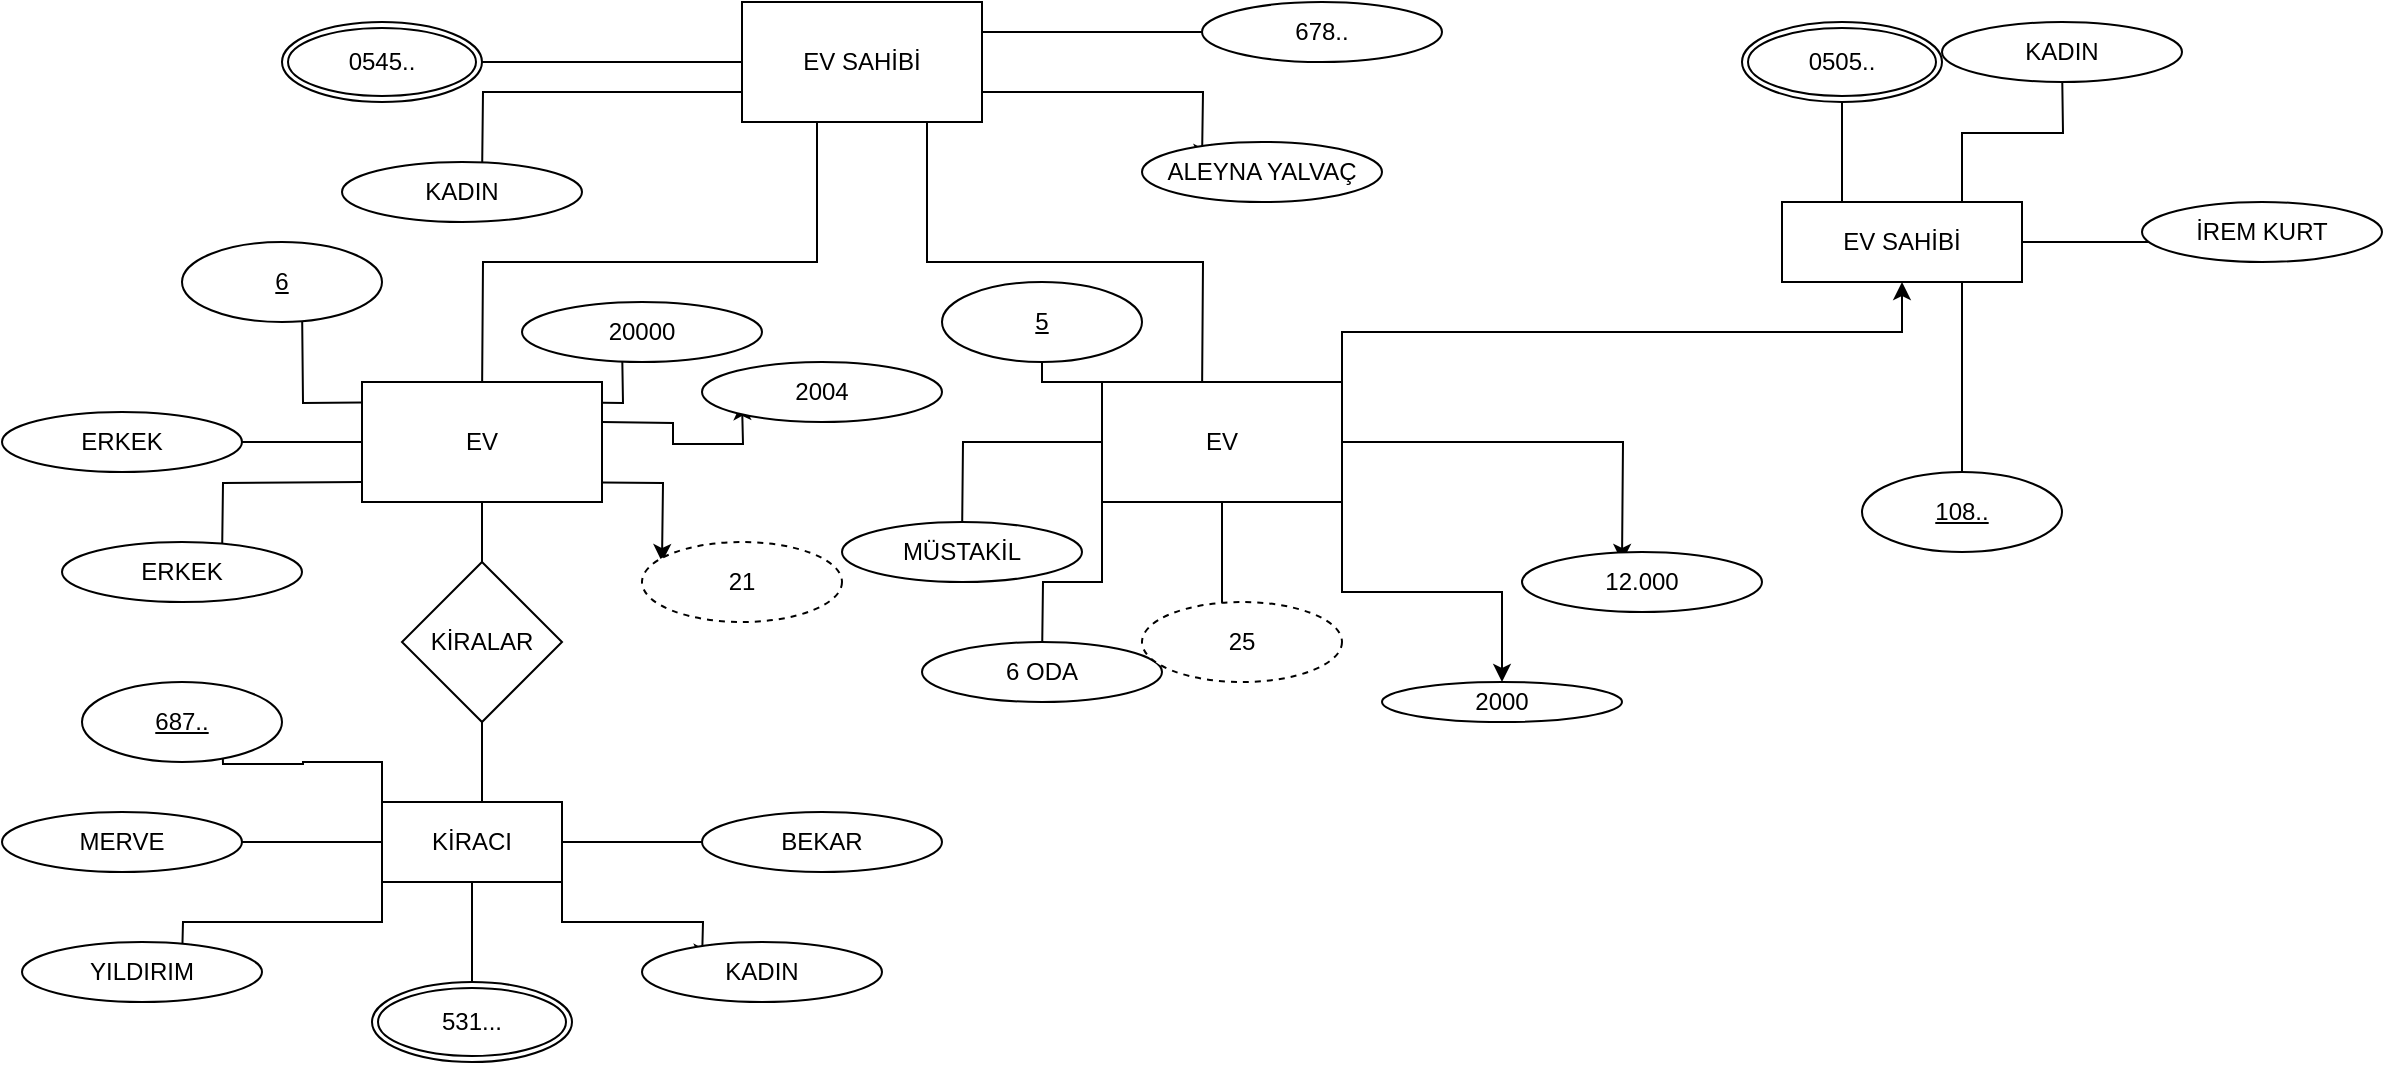 <mxfile version="26.0.16">
  <diagram name="Sayfa -1" id="Gp7RDeLyhNuR3rJvONlW">
    <mxGraphModel dx="1480" dy="866" grid="1" gridSize="10" guides="1" tooltips="1" connect="1" arrows="1" fold="1" page="1" pageScale="1" pageWidth="1654" pageHeight="2336" math="0" shadow="0">
      <root>
        <mxCell id="0" />
        <mxCell id="1" parent="0" />
        <mxCell id="mB4FfGLFIN_u0zXdimQZ-2" style="edgeStyle=orthogonalEdgeStyle;rounded=0;orthogonalLoop=1;jettySize=auto;html=1;" edge="1" parent="1" source="mB4FfGLFIN_u0zXdimQZ-1">
          <mxGeometry relative="1" as="geometry">
            <mxPoint x="310" y="60" as="targetPoint" />
          </mxGeometry>
        </mxCell>
        <mxCell id="mB4FfGLFIN_u0zXdimQZ-3" style="edgeStyle=orthogonalEdgeStyle;rounded=0;orthogonalLoop=1;jettySize=auto;html=1;exitX=0;exitY=0.75;exitDx=0;exitDy=0;" edge="1" parent="1" source="mB4FfGLFIN_u0zXdimQZ-1">
          <mxGeometry relative="1" as="geometry">
            <mxPoint x="320" y="120" as="targetPoint" />
          </mxGeometry>
        </mxCell>
        <mxCell id="mB4FfGLFIN_u0zXdimQZ-4" style="edgeStyle=orthogonalEdgeStyle;rounded=0;orthogonalLoop=1;jettySize=auto;html=1;exitX=1;exitY=0.25;exitDx=0;exitDy=0;" edge="1" parent="1" source="mB4FfGLFIN_u0zXdimQZ-1">
          <mxGeometry relative="1" as="geometry">
            <mxPoint x="700" y="45" as="targetPoint" />
          </mxGeometry>
        </mxCell>
        <mxCell id="mB4FfGLFIN_u0zXdimQZ-5" style="edgeStyle=orthogonalEdgeStyle;rounded=0;orthogonalLoop=1;jettySize=auto;html=1;exitX=1;exitY=0.75;exitDx=0;exitDy=0;" edge="1" parent="1" source="mB4FfGLFIN_u0zXdimQZ-1">
          <mxGeometry relative="1" as="geometry">
            <mxPoint x="680" y="110" as="targetPoint" />
          </mxGeometry>
        </mxCell>
        <mxCell id="mB4FfGLFIN_u0zXdimQZ-12" style="edgeStyle=orthogonalEdgeStyle;rounded=0;orthogonalLoop=1;jettySize=auto;html=1;exitX=0.25;exitY=1;exitDx=0;exitDy=0;" edge="1" parent="1" source="mB4FfGLFIN_u0zXdimQZ-1">
          <mxGeometry relative="1" as="geometry">
            <mxPoint x="320" y="230" as="targetPoint" />
          </mxGeometry>
        </mxCell>
        <mxCell id="mB4FfGLFIN_u0zXdimQZ-13" style="edgeStyle=orthogonalEdgeStyle;rounded=0;orthogonalLoop=1;jettySize=auto;html=1;exitX=0.75;exitY=1;exitDx=0;exitDy=0;" edge="1" parent="1" source="mB4FfGLFIN_u0zXdimQZ-1">
          <mxGeometry relative="1" as="geometry">
            <mxPoint x="680" y="230" as="targetPoint" />
          </mxGeometry>
        </mxCell>
        <mxCell id="mB4FfGLFIN_u0zXdimQZ-1" value="" style="rounded=1;whiteSpace=wrap;html=1;" vertex="1" parent="1">
          <mxGeometry x="460" y="30" width="110" height="60" as="geometry" />
        </mxCell>
        <mxCell id="mB4FfGLFIN_u0zXdimQZ-8" value="0545.." style="ellipse;shape=doubleEllipse;margin=3;whiteSpace=wrap;html=1;align=center;" vertex="1" parent="1">
          <mxGeometry x="220" y="40" width="100" height="40" as="geometry" />
        </mxCell>
        <mxCell id="mB4FfGLFIN_u0zXdimQZ-9" value="KADIN" style="ellipse;whiteSpace=wrap;html=1;" vertex="1" parent="1">
          <mxGeometry x="250" y="110" width="120" height="30" as="geometry" />
        </mxCell>
        <mxCell id="mB4FfGLFIN_u0zXdimQZ-10" value="678.." style="ellipse;whiteSpace=wrap;html=1;" vertex="1" parent="1">
          <mxGeometry x="680" y="30" width="120" height="30" as="geometry" />
        </mxCell>
        <mxCell id="mB4FfGLFIN_u0zXdimQZ-11" value="ALEYNA YALVAÇ" style="ellipse;whiteSpace=wrap;html=1;" vertex="1" parent="1">
          <mxGeometry x="650" y="100" width="120" height="30" as="geometry" />
        </mxCell>
        <mxCell id="mB4FfGLFIN_u0zXdimQZ-17" style="edgeStyle=orthogonalEdgeStyle;rounded=0;orthogonalLoop=1;jettySize=auto;html=1;exitX=0.25;exitY=0;exitDx=0;exitDy=0;" edge="1" parent="1">
          <mxGeometry relative="1" as="geometry">
            <mxPoint x="230" y="180" as="targetPoint" />
            <mxPoint x="290" y="230" as="sourcePoint" />
          </mxGeometry>
        </mxCell>
        <mxCell id="mB4FfGLFIN_u0zXdimQZ-18" style="edgeStyle=orthogonalEdgeStyle;rounded=0;orthogonalLoop=1;jettySize=auto;html=1;" edge="1" parent="1">
          <mxGeometry relative="1" as="geometry">
            <mxPoint x="180" y="250" as="targetPoint" />
            <mxPoint x="260" y="250" as="sourcePoint" />
          </mxGeometry>
        </mxCell>
        <mxCell id="mB4FfGLFIN_u0zXdimQZ-19" style="edgeStyle=orthogonalEdgeStyle;rounded=0;orthogonalLoop=1;jettySize=auto;html=1;exitX=0;exitY=1;exitDx=0;exitDy=0;" edge="1" parent="1">
          <mxGeometry relative="1" as="geometry">
            <mxPoint x="190" y="310" as="targetPoint" />
            <mxPoint x="260" y="270" as="sourcePoint" />
          </mxGeometry>
        </mxCell>
        <mxCell id="mB4FfGLFIN_u0zXdimQZ-20" style="edgeStyle=orthogonalEdgeStyle;rounded=0;orthogonalLoop=1;jettySize=auto;html=1;exitX=0.5;exitY=1;exitDx=0;exitDy=0;" edge="1" parent="1">
          <mxGeometry relative="1" as="geometry">
            <mxPoint x="320" y="440" as="targetPoint" />
            <mxPoint x="320" y="270" as="sourcePoint" />
          </mxGeometry>
        </mxCell>
        <mxCell id="mB4FfGLFIN_u0zXdimQZ-21" style="edgeStyle=orthogonalEdgeStyle;rounded=0;orthogonalLoop=1;jettySize=auto;html=1;exitX=0.75;exitY=1;exitDx=0;exitDy=0;" edge="1" parent="1">
          <mxGeometry relative="1" as="geometry">
            <mxPoint x="410" y="310" as="targetPoint" />
            <mxPoint x="350" y="270" as="sourcePoint" />
          </mxGeometry>
        </mxCell>
        <mxCell id="mB4FfGLFIN_u0zXdimQZ-23" style="edgeStyle=orthogonalEdgeStyle;rounded=0;orthogonalLoop=1;jettySize=auto;html=1;exitX=1;exitY=0.25;exitDx=0;exitDy=0;" edge="1" parent="1">
          <mxGeometry relative="1" as="geometry">
            <mxPoint x="450" y="230" as="targetPoint" />
            <mxPoint x="380" y="240" as="sourcePoint" />
          </mxGeometry>
        </mxCell>
        <mxCell id="mB4FfGLFIN_u0zXdimQZ-24" style="edgeStyle=orthogonalEdgeStyle;rounded=0;orthogonalLoop=1;jettySize=auto;html=1;exitX=0.75;exitY=0;exitDx=0;exitDy=0;" edge="1" parent="1">
          <mxGeometry relative="1" as="geometry">
            <mxPoint x="390" y="200" as="targetPoint" />
            <mxPoint x="350" y="230" as="sourcePoint" />
          </mxGeometry>
        </mxCell>
        <mxCell id="mB4FfGLFIN_u0zXdimQZ-16" value="EV" style="rounded=1;whiteSpace=wrap;html=1;" vertex="1" parent="1">
          <mxGeometry x="630" y="220" width="120" height="40" as="geometry" />
        </mxCell>
        <mxCell id="mB4FfGLFIN_u0zXdimQZ-26" value="ERKEK" style="ellipse;whiteSpace=wrap;html=1;" vertex="1" parent="1">
          <mxGeometry x="80" y="235" width="120" height="30" as="geometry" />
        </mxCell>
        <mxCell id="mB4FfGLFIN_u0zXdimQZ-27" value="ERKEK" style="ellipse;whiteSpace=wrap;html=1;" vertex="1" parent="1">
          <mxGeometry x="110" y="300" width="120" height="30" as="geometry" />
        </mxCell>
        <mxCell id="mB4FfGLFIN_u0zXdimQZ-28" value="KİRALAR" style="rhombus;whiteSpace=wrap;html=1;" vertex="1" parent="1">
          <mxGeometry x="280" y="310" width="80" height="80" as="geometry" />
        </mxCell>
        <mxCell id="mB4FfGLFIN_u0zXdimQZ-29" value="20000" style="ellipse;whiteSpace=wrap;html=1;" vertex="1" parent="1">
          <mxGeometry x="340" y="180" width="120" height="30" as="geometry" />
        </mxCell>
        <mxCell id="mB4FfGLFIN_u0zXdimQZ-30" value="2004" style="ellipse;whiteSpace=wrap;html=1;" vertex="1" parent="1">
          <mxGeometry x="430" y="210" width="120" height="30" as="geometry" />
        </mxCell>
        <mxCell id="mB4FfGLFIN_u0zXdimQZ-31" value="21" style="ellipse;whiteSpace=wrap;html=1;align=center;dashed=1;" vertex="1" parent="1">
          <mxGeometry x="400" y="300" width="100" height="40" as="geometry" />
        </mxCell>
        <mxCell id="mB4FfGLFIN_u0zXdimQZ-33" value="EV" style="rounded=0;whiteSpace=wrap;html=1;" vertex="1" parent="1">
          <mxGeometry x="260" y="220" width="120" height="60" as="geometry" />
        </mxCell>
        <mxCell id="mB4FfGLFIN_u0zXdimQZ-50" style="edgeStyle=orthogonalEdgeStyle;rounded=0;orthogonalLoop=1;jettySize=auto;html=1;exitX=0;exitY=0;exitDx=0;exitDy=0;" edge="1" parent="1" source="mB4FfGLFIN_u0zXdimQZ-34">
          <mxGeometry relative="1" as="geometry">
            <mxPoint x="600" y="200" as="targetPoint" />
          </mxGeometry>
        </mxCell>
        <mxCell id="mB4FfGLFIN_u0zXdimQZ-51" style="edgeStyle=orthogonalEdgeStyle;rounded=0;orthogonalLoop=1;jettySize=auto;html=1;exitX=0;exitY=0.5;exitDx=0;exitDy=0;" edge="1" parent="1" source="mB4FfGLFIN_u0zXdimQZ-34">
          <mxGeometry relative="1" as="geometry">
            <mxPoint x="560" y="300" as="targetPoint" />
          </mxGeometry>
        </mxCell>
        <mxCell id="mB4FfGLFIN_u0zXdimQZ-52" style="edgeStyle=orthogonalEdgeStyle;rounded=0;orthogonalLoop=1;jettySize=auto;html=1;exitX=0;exitY=1;exitDx=0;exitDy=0;" edge="1" parent="1" source="mB4FfGLFIN_u0zXdimQZ-34">
          <mxGeometry relative="1" as="geometry">
            <mxPoint x="600" y="360" as="targetPoint" />
          </mxGeometry>
        </mxCell>
        <mxCell id="mB4FfGLFIN_u0zXdimQZ-53" style="edgeStyle=orthogonalEdgeStyle;rounded=0;orthogonalLoop=1;jettySize=auto;html=1;exitX=0.5;exitY=1;exitDx=0;exitDy=0;" edge="1" parent="1" source="mB4FfGLFIN_u0zXdimQZ-34">
          <mxGeometry relative="1" as="geometry">
            <mxPoint x="690" y="340" as="targetPoint" />
          </mxGeometry>
        </mxCell>
        <mxCell id="mB4FfGLFIN_u0zXdimQZ-65" style="edgeStyle=orthogonalEdgeStyle;rounded=0;orthogonalLoop=1;jettySize=auto;html=1;exitX=1;exitY=0.5;exitDx=0;exitDy=0;" edge="1" parent="1" source="mB4FfGLFIN_u0zXdimQZ-34">
          <mxGeometry relative="1" as="geometry">
            <mxPoint x="890" y="310" as="targetPoint" />
          </mxGeometry>
        </mxCell>
        <mxCell id="mB4FfGLFIN_u0zXdimQZ-67" style="edgeStyle=orthogonalEdgeStyle;rounded=0;orthogonalLoop=1;jettySize=auto;html=1;exitX=1;exitY=0;exitDx=0;exitDy=0;" edge="1" parent="1" source="mB4FfGLFIN_u0zXdimQZ-34" target="mB4FfGLFIN_u0zXdimQZ-68">
          <mxGeometry relative="1" as="geometry">
            <mxPoint x="1030" y="160" as="targetPoint" />
          </mxGeometry>
        </mxCell>
        <mxCell id="mB4FfGLFIN_u0zXdimQZ-34" value="EV" style="rounded=0;whiteSpace=wrap;html=1;" vertex="1" parent="1">
          <mxGeometry x="630" y="220" width="120" height="60" as="geometry" />
        </mxCell>
        <mxCell id="mB4FfGLFIN_u0zXdimQZ-35" value="EV SAHİBİ" style="rounded=0;whiteSpace=wrap;html=1;" vertex="1" parent="1">
          <mxGeometry x="450" y="30" width="120" height="60" as="geometry" />
        </mxCell>
        <mxCell id="mB4FfGLFIN_u0zXdimQZ-36" value="6" style="ellipse;whiteSpace=wrap;html=1;align=center;fontStyle=4;" vertex="1" parent="1">
          <mxGeometry x="170" y="150" width="100" height="40" as="geometry" />
        </mxCell>
        <mxCell id="mB4FfGLFIN_u0zXdimQZ-38" style="edgeStyle=orthogonalEdgeStyle;rounded=0;orthogonalLoop=1;jettySize=auto;html=1;exitX=0;exitY=0;exitDx=0;exitDy=0;" edge="1" parent="1" source="mB4FfGLFIN_u0zXdimQZ-37">
          <mxGeometry relative="1" as="geometry">
            <mxPoint x="190" y="390" as="targetPoint" />
          </mxGeometry>
        </mxCell>
        <mxCell id="mB4FfGLFIN_u0zXdimQZ-39" style="edgeStyle=orthogonalEdgeStyle;rounded=0;orthogonalLoop=1;jettySize=auto;html=1;exitX=0;exitY=0.5;exitDx=0;exitDy=0;" edge="1" parent="1" source="mB4FfGLFIN_u0zXdimQZ-37">
          <mxGeometry relative="1" as="geometry">
            <mxPoint x="170" y="450" as="targetPoint" />
          </mxGeometry>
        </mxCell>
        <mxCell id="mB4FfGLFIN_u0zXdimQZ-40" style="edgeStyle=orthogonalEdgeStyle;rounded=0;orthogonalLoop=1;jettySize=auto;html=1;exitX=0;exitY=1;exitDx=0;exitDy=0;" edge="1" parent="1" source="mB4FfGLFIN_u0zXdimQZ-37">
          <mxGeometry relative="1" as="geometry">
            <mxPoint x="170" y="510" as="targetPoint" />
          </mxGeometry>
        </mxCell>
        <mxCell id="mB4FfGLFIN_u0zXdimQZ-41" style="edgeStyle=orthogonalEdgeStyle;rounded=0;orthogonalLoop=1;jettySize=auto;html=1;exitX=0.5;exitY=1;exitDx=0;exitDy=0;" edge="1" parent="1" source="mB4FfGLFIN_u0zXdimQZ-37">
          <mxGeometry relative="1" as="geometry">
            <mxPoint x="315" y="530" as="targetPoint" />
          </mxGeometry>
        </mxCell>
        <mxCell id="mB4FfGLFIN_u0zXdimQZ-42" style="edgeStyle=orthogonalEdgeStyle;rounded=0;orthogonalLoop=1;jettySize=auto;html=1;exitX=1;exitY=1;exitDx=0;exitDy=0;" edge="1" parent="1" source="mB4FfGLFIN_u0zXdimQZ-37">
          <mxGeometry relative="1" as="geometry">
            <mxPoint x="430" y="510" as="targetPoint" />
          </mxGeometry>
        </mxCell>
        <mxCell id="mB4FfGLFIN_u0zXdimQZ-43" style="edgeStyle=orthogonalEdgeStyle;rounded=0;orthogonalLoop=1;jettySize=auto;html=1;exitX=1;exitY=0.5;exitDx=0;exitDy=0;" edge="1" parent="1" source="mB4FfGLFIN_u0zXdimQZ-37">
          <mxGeometry relative="1" as="geometry">
            <mxPoint x="450" y="450" as="targetPoint" />
          </mxGeometry>
        </mxCell>
        <mxCell id="mB4FfGLFIN_u0zXdimQZ-37" value="KİRACI" style="rounded=0;whiteSpace=wrap;html=1;" vertex="1" parent="1">
          <mxGeometry x="270" y="430" width="90" height="40" as="geometry" />
        </mxCell>
        <mxCell id="mB4FfGLFIN_u0zXdimQZ-44" value="687.." style="ellipse;whiteSpace=wrap;html=1;align=center;fontStyle=4;" vertex="1" parent="1">
          <mxGeometry x="120" y="370" width="100" height="40" as="geometry" />
        </mxCell>
        <mxCell id="mB4FfGLFIN_u0zXdimQZ-45" value="MERVE" style="ellipse;whiteSpace=wrap;html=1;" vertex="1" parent="1">
          <mxGeometry x="80" y="435" width="120" height="30" as="geometry" />
        </mxCell>
        <mxCell id="mB4FfGLFIN_u0zXdimQZ-46" value="YILDIRIM" style="ellipse;whiteSpace=wrap;html=1;" vertex="1" parent="1">
          <mxGeometry x="90" y="500" width="120" height="30" as="geometry" />
        </mxCell>
        <mxCell id="mB4FfGLFIN_u0zXdimQZ-47" value="KADIN" style="ellipse;whiteSpace=wrap;html=1;" vertex="1" parent="1">
          <mxGeometry x="400" y="500" width="120" height="30" as="geometry" />
        </mxCell>
        <mxCell id="mB4FfGLFIN_u0zXdimQZ-48" value="BEKAR" style="ellipse;whiteSpace=wrap;html=1;" vertex="1" parent="1">
          <mxGeometry x="430" y="435" width="120" height="30" as="geometry" />
        </mxCell>
        <mxCell id="mB4FfGLFIN_u0zXdimQZ-49" value="531..." style="ellipse;shape=doubleEllipse;margin=3;whiteSpace=wrap;html=1;align=center;" vertex="1" parent="1">
          <mxGeometry x="265" y="520" width="100" height="40" as="geometry" />
        </mxCell>
        <mxCell id="mB4FfGLFIN_u0zXdimQZ-57" value="5" style="ellipse;whiteSpace=wrap;html=1;align=center;fontStyle=4;" vertex="1" parent="1">
          <mxGeometry x="550" y="170" width="100" height="40" as="geometry" />
        </mxCell>
        <mxCell id="mB4FfGLFIN_u0zXdimQZ-58" value="MÜSTAKİL" style="ellipse;whiteSpace=wrap;html=1;" vertex="1" parent="1">
          <mxGeometry x="500" y="290" width="120" height="30" as="geometry" />
        </mxCell>
        <mxCell id="mB4FfGLFIN_u0zXdimQZ-59" value="6 ODA" style="ellipse;whiteSpace=wrap;html=1;" vertex="1" parent="1">
          <mxGeometry x="540" y="350" width="120" height="30" as="geometry" />
        </mxCell>
        <mxCell id="mB4FfGLFIN_u0zXdimQZ-60" value="25" style="ellipse;whiteSpace=wrap;html=1;align=center;dashed=1;" vertex="1" parent="1">
          <mxGeometry x="650" y="330" width="100" height="40" as="geometry" />
        </mxCell>
        <mxCell id="mB4FfGLFIN_u0zXdimQZ-64" value="" style="edgeStyle=orthogonalEdgeStyle;rounded=0;orthogonalLoop=1;jettySize=auto;html=1;exitX=1;exitY=1;exitDx=0;exitDy=0;" edge="1" parent="1" source="mB4FfGLFIN_u0zXdimQZ-34" target="mB4FfGLFIN_u0zXdimQZ-62">
          <mxGeometry relative="1" as="geometry">
            <mxPoint x="830" y="380" as="targetPoint" />
            <mxPoint x="750" y="280" as="sourcePoint" />
            <Array as="points" />
          </mxGeometry>
        </mxCell>
        <mxCell id="mB4FfGLFIN_u0zXdimQZ-62" value="2000" style="ellipse;whiteSpace=wrap;html=1;" vertex="1" parent="1">
          <mxGeometry x="770" y="370" width="120" height="20" as="geometry" />
        </mxCell>
        <mxCell id="mB4FfGLFIN_u0zXdimQZ-66" value="12.000" style="ellipse;whiteSpace=wrap;html=1;" vertex="1" parent="1">
          <mxGeometry x="840" y="305" width="120" height="30" as="geometry" />
        </mxCell>
        <mxCell id="mB4FfGLFIN_u0zXdimQZ-69" style="edgeStyle=orthogonalEdgeStyle;rounded=0;orthogonalLoop=1;jettySize=auto;html=1;exitX=0.25;exitY=0;exitDx=0;exitDy=0;" edge="1" parent="1" source="mB4FfGLFIN_u0zXdimQZ-68">
          <mxGeometry relative="1" as="geometry">
            <mxPoint x="1000" y="70" as="targetPoint" />
          </mxGeometry>
        </mxCell>
        <mxCell id="mB4FfGLFIN_u0zXdimQZ-70" style="edgeStyle=orthogonalEdgeStyle;rounded=0;orthogonalLoop=1;jettySize=auto;html=1;exitX=0.75;exitY=0;exitDx=0;exitDy=0;" edge="1" parent="1" source="mB4FfGLFIN_u0zXdimQZ-68">
          <mxGeometry relative="1" as="geometry">
            <mxPoint x="1110" y="60" as="targetPoint" />
          </mxGeometry>
        </mxCell>
        <mxCell id="mB4FfGLFIN_u0zXdimQZ-71" style="edgeStyle=orthogonalEdgeStyle;rounded=0;orthogonalLoop=1;jettySize=auto;html=1;exitX=1;exitY=0.5;exitDx=0;exitDy=0;" edge="1" parent="1" source="mB4FfGLFIN_u0zXdimQZ-68">
          <mxGeometry relative="1" as="geometry">
            <mxPoint x="1180" y="150" as="targetPoint" />
          </mxGeometry>
        </mxCell>
        <mxCell id="mB4FfGLFIN_u0zXdimQZ-72" style="edgeStyle=orthogonalEdgeStyle;rounded=0;orthogonalLoop=1;jettySize=auto;html=1;exitX=0.75;exitY=1;exitDx=0;exitDy=0;" edge="1" parent="1" source="mB4FfGLFIN_u0zXdimQZ-68">
          <mxGeometry relative="1" as="geometry">
            <mxPoint x="1060" y="280" as="targetPoint" />
          </mxGeometry>
        </mxCell>
        <mxCell id="mB4FfGLFIN_u0zXdimQZ-68" value="EV SAHİBİ" style="rounded=0;whiteSpace=wrap;html=1;" vertex="1" parent="1">
          <mxGeometry x="970" y="130" width="120" height="40" as="geometry" />
        </mxCell>
        <mxCell id="mB4FfGLFIN_u0zXdimQZ-73" value="0505.." style="ellipse;shape=doubleEllipse;margin=3;whiteSpace=wrap;html=1;align=center;" vertex="1" parent="1">
          <mxGeometry x="950" y="40" width="100" height="40" as="geometry" />
        </mxCell>
        <mxCell id="mB4FfGLFIN_u0zXdimQZ-74" value="İREM KURT" style="ellipse;whiteSpace=wrap;html=1;" vertex="1" parent="1">
          <mxGeometry x="1150" y="130" width="120" height="30" as="geometry" />
        </mxCell>
        <mxCell id="mB4FfGLFIN_u0zXdimQZ-75" value="KADIN" style="ellipse;whiteSpace=wrap;html=1;" vertex="1" parent="1">
          <mxGeometry x="1050" y="40" width="120" height="30" as="geometry" />
        </mxCell>
        <mxCell id="mB4FfGLFIN_u0zXdimQZ-76" value="108.." style="ellipse;whiteSpace=wrap;html=1;align=center;fontStyle=4;" vertex="1" parent="1">
          <mxGeometry x="1010" y="265" width="100" height="40" as="geometry" />
        </mxCell>
      </root>
    </mxGraphModel>
  </diagram>
</mxfile>
